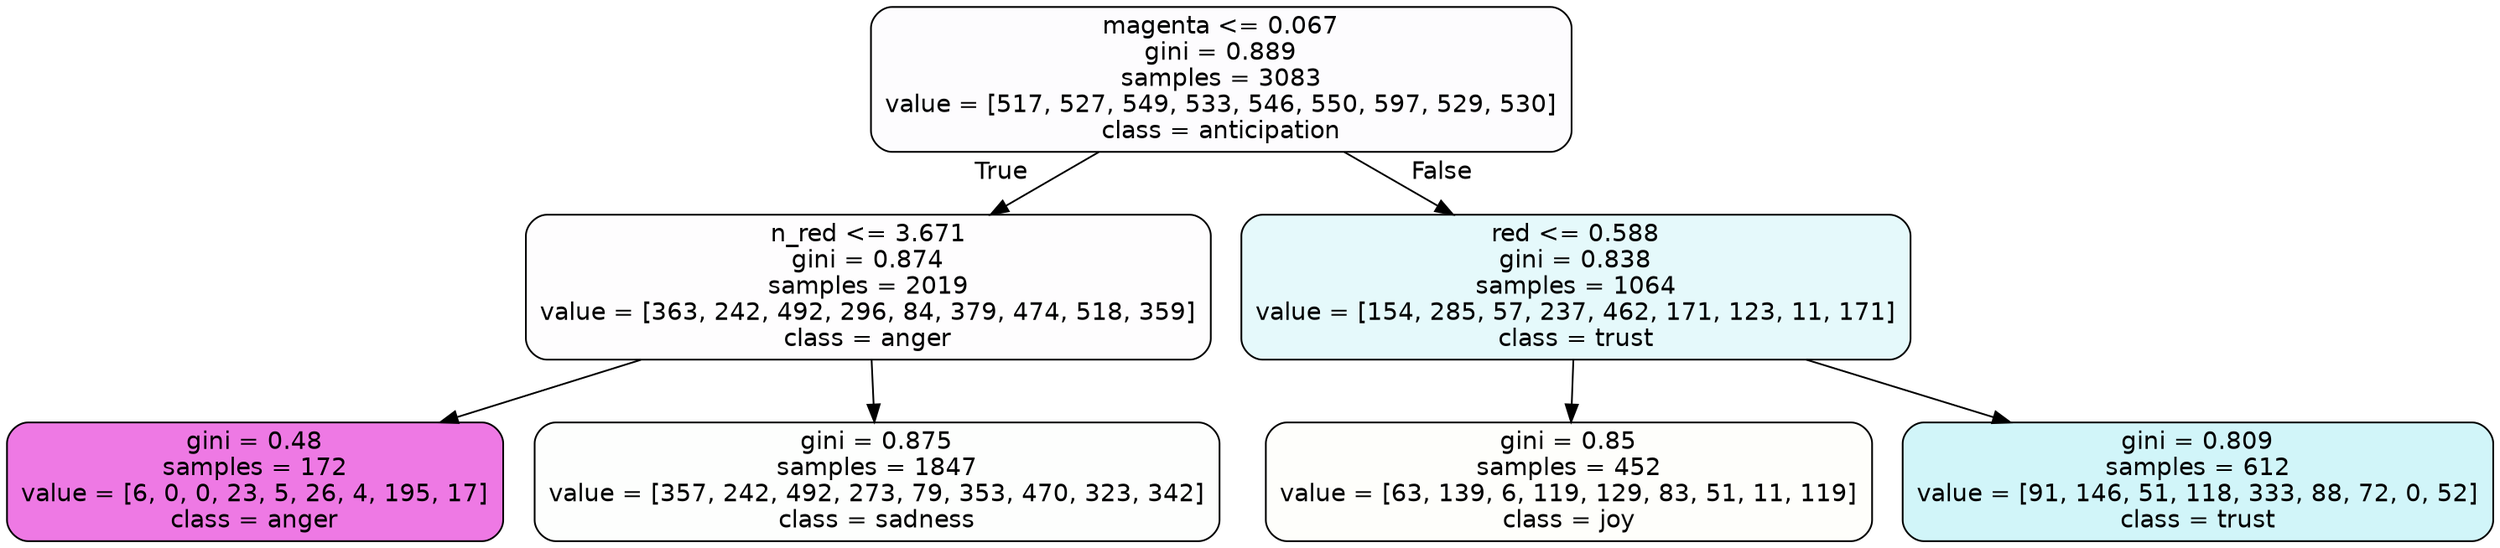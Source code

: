 digraph Tree {
node [shape=box, style="filled, rounded", color="black", fontname=helvetica] ;
edge [fontname=helvetica] ;
0 [label="magenta <= 0.067\ngini = 0.889\nsamples = 3083\nvalue = [517, 527, 549, 533, 546, 550, 597, 529, 530]\nclass = anticipation", fillcolor="#8139e503"] ;
1 [label="n_red <= 3.671\ngini = 0.874\nsamples = 2019\nvalue = [363, 242, 492, 296, 84, 379, 474, 518, 359]\nclass = anger", fillcolor="#e539d702"] ;
0 -> 1 [labeldistance=2.5, labelangle=45, headlabel="True"] ;
2 [label="gini = 0.48\nsamples = 172\nvalue = [6, 0, 0, 23, 5, 26, 4, 195, 17]\nclass = anger", fillcolor="#e539d7ac"] ;
1 -> 2 ;
3 [label="gini = 0.875\nsamples = 1847\nvalue = [357, 242, 492, 273, 79, 353, 470, 323, 342]\nclass = sadness", fillcolor="#64e53902"] ;
1 -> 3 ;
4 [label="red <= 0.588\ngini = 0.838\nsamples = 1064\nvalue = [154, 285, 57, 237, 462, 171, 123, 11, 171]\nclass = trust", fillcolor="#39d7e521"] ;
0 -> 4 [labeldistance=2.5, labelangle=-45, headlabel="False"] ;
5 [label="gini = 0.85\nsamples = 452\nvalue = [63, 139, 6, 119, 129, 83, 51, 11, 119]\nclass = joy", fillcolor="#d7e53904"] ;
4 -> 5 ;
6 [label="gini = 0.809\nsamples = 612\nvalue = [91, 146, 51, 118, 333, 88, 72, 0, 52]\nclass = trust", fillcolor="#39d7e53b"] ;
4 -> 6 ;
}